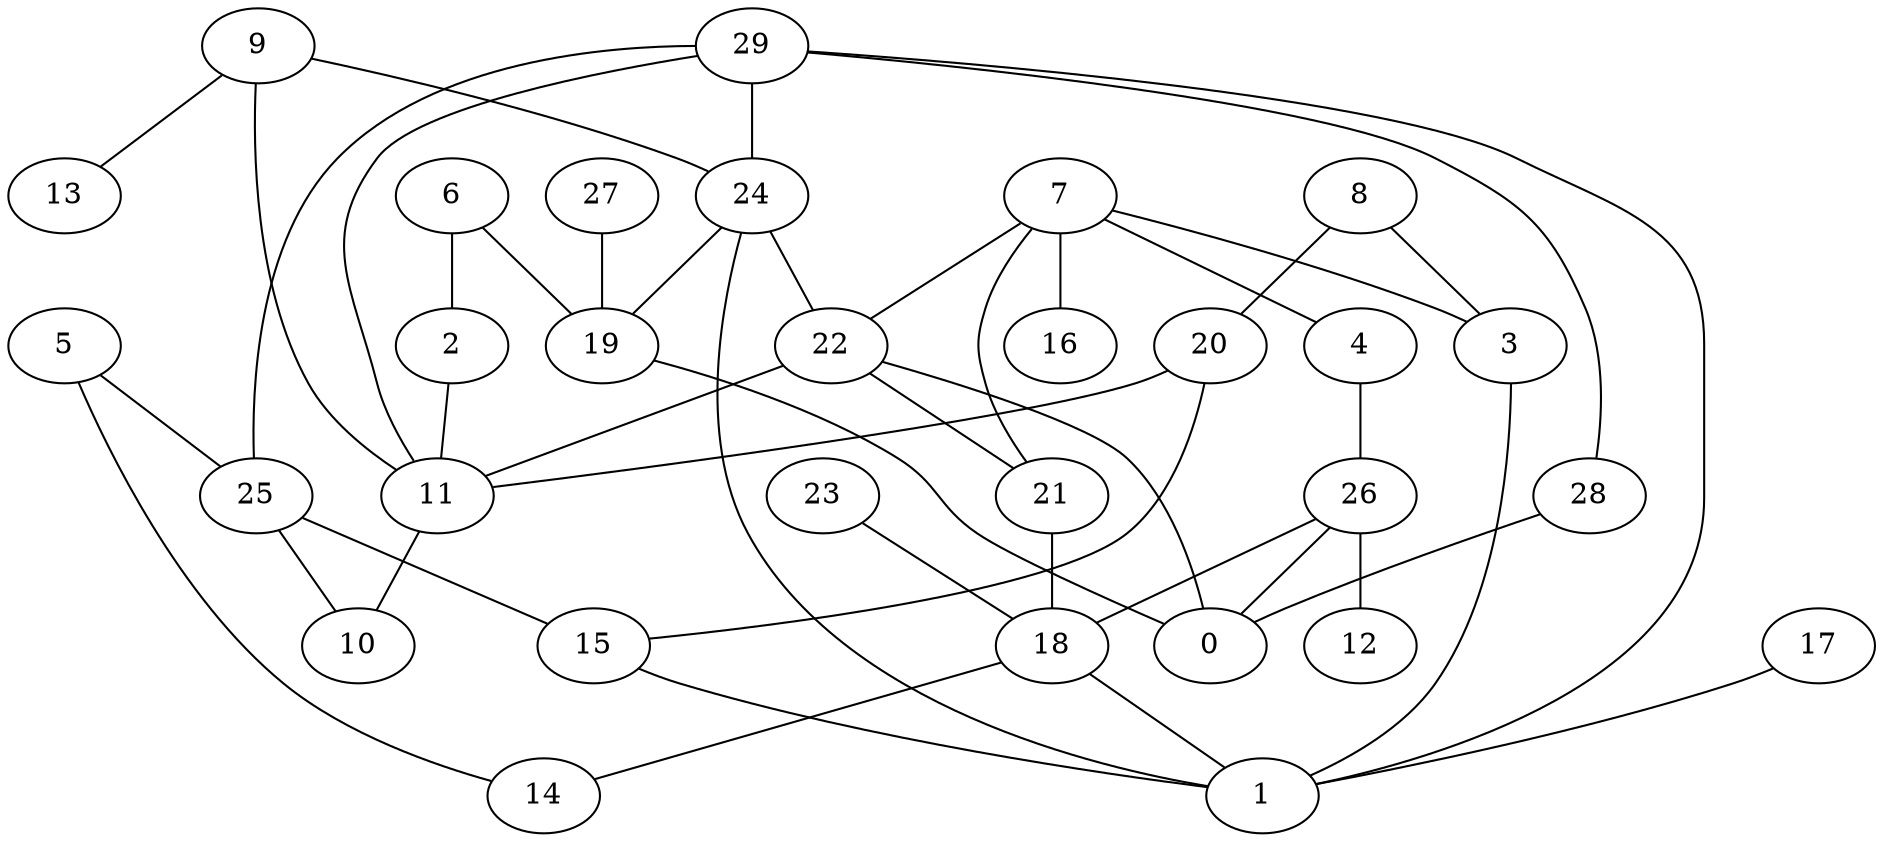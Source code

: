 digraph GG_graph {

subgraph G_graph {
edge [color = black]
"8" -> "3" [dir = none]
"26" -> "12" [dir = none]
"26" -> "0" [dir = none]
"22" -> "21" [dir = none]
"9" -> "13" [dir = none]
"9" -> "11" [dir = none]
"9" -> "24" [dir = none]
"29" -> "25" [dir = none]
"29" -> "1" [dir = none]
"27" -> "19" [dir = none]
"18" -> "14" [dir = none]
"18" -> "1" [dir = none]
"11" -> "10" [dir = none]
"24" -> "22" [dir = none]
"24" -> "1" [dir = none]
"24" -> "19" [dir = none]
"19" -> "0" [dir = none]
"20" -> "11" [dir = none]
"5" -> "25" [dir = none]
"7" -> "4" [dir = none]
"7" -> "16" [dir = none]
"7" -> "21" [dir = none]
"17" -> "1" [dir = none]
"28" -> "0" [dir = none]
"6" -> "2" [dir = none]
"6" -> "19" [dir = none]
"3" -> "1" [dir = none]
"23" -> "18" [dir = none]
"25" -> "15" [dir = none]
"25" -> "10" [dir = none]
"22" -> "11" [dir = none]
"7" -> "22" [dir = none]
"15" -> "1" [dir = none]
"7" -> "3" [dir = none]
"8" -> "20" [dir = none]
"26" -> "18" [dir = none]
"22" -> "0" [dir = none]
"20" -> "15" [dir = none]
"5" -> "14" [dir = none]
"29" -> "28" [dir = none]
"4" -> "26" [dir = none]
"29" -> "11" [dir = none]
"2" -> "11" [dir = none]
"29" -> "24" [dir = none]
"21" -> "18" [dir = none]
}

}
